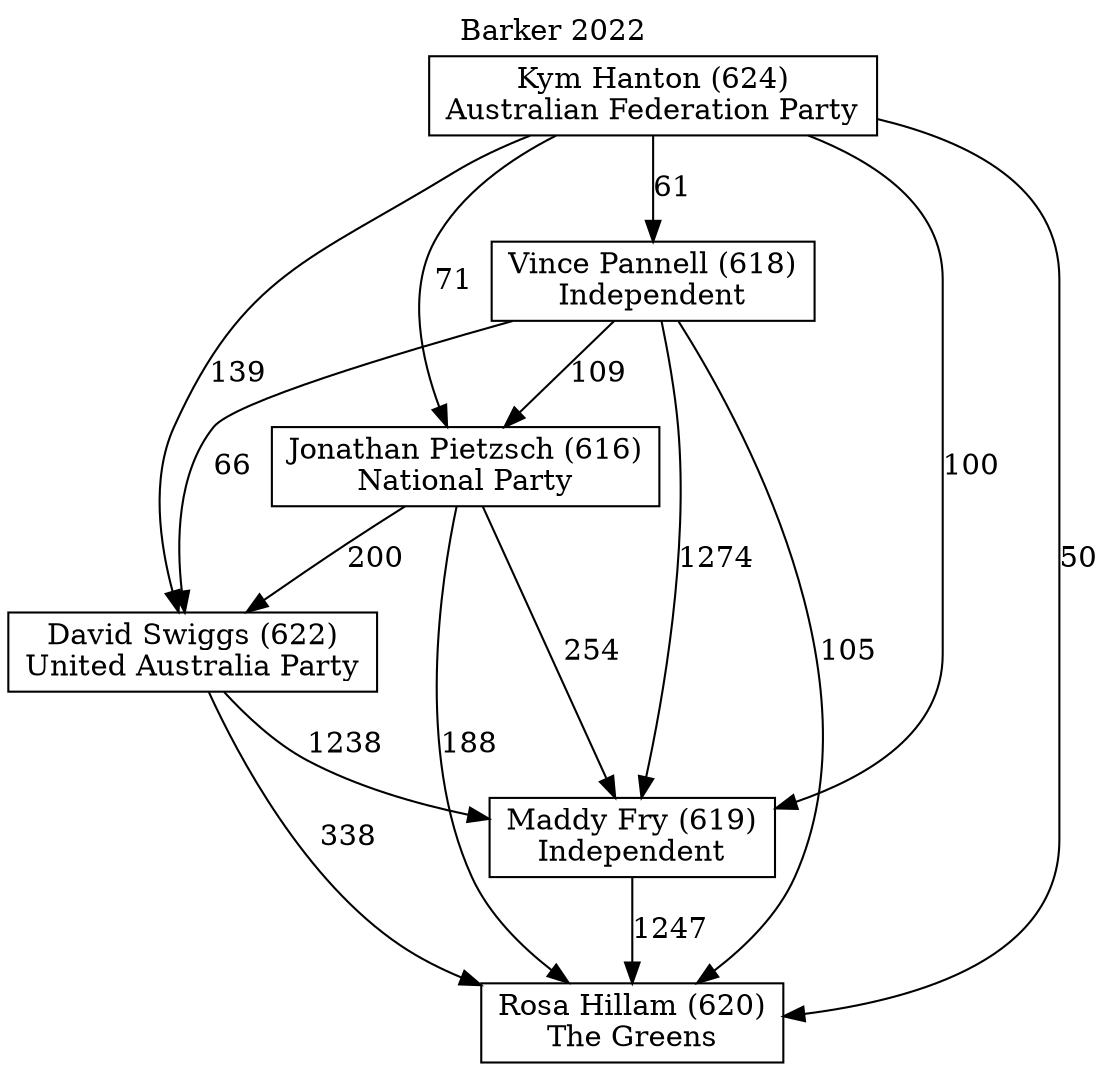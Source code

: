 // House preference flow
digraph "Rosa Hillam (620)_Barker_2022" {
	graph [label="Barker 2022" labelloc=t mclimit=10]
	node [shape=box]
	"Rosa Hillam (620)" [label="Rosa Hillam (620)
The Greens"]
	"Maddy Fry (619)" [label="Maddy Fry (619)
Independent"]
	"Jonathan Pietzsch (616)" [label="Jonathan Pietzsch (616)
National Party"]
	"Kym Hanton (624)" [label="Kym Hanton (624)
Australian Federation Party"]
	"David Swiggs (622)" [label="David Swiggs (622)
United Australia Party"]
	"Vince Pannell (618)" [label="Vince Pannell (618)
Independent"]
	"Vince Pannell (618)" -> "David Swiggs (622)" [label=66]
	"Maddy Fry (619)" -> "Rosa Hillam (620)" [label=1247]
	"Kym Hanton (624)" -> "Vince Pannell (618)" [label=61]
	"Kym Hanton (624)" -> "Rosa Hillam (620)" [label=50]
	"Vince Pannell (618)" -> "Jonathan Pietzsch (616)" [label=109]
	"Vince Pannell (618)" -> "Rosa Hillam (620)" [label=105]
	"Vince Pannell (618)" -> "Maddy Fry (619)" [label=1274]
	"Jonathan Pietzsch (616)" -> "Rosa Hillam (620)" [label=188]
	"David Swiggs (622)" -> "Rosa Hillam (620)" [label=338]
	"Kym Hanton (624)" -> "Jonathan Pietzsch (616)" [label=71]
	"Jonathan Pietzsch (616)" -> "David Swiggs (622)" [label=200]
	"Jonathan Pietzsch (616)" -> "Maddy Fry (619)" [label=254]
	"Kym Hanton (624)" -> "David Swiggs (622)" [label=139]
	"David Swiggs (622)" -> "Maddy Fry (619)" [label=1238]
	"Kym Hanton (624)" -> "Maddy Fry (619)" [label=100]
}
